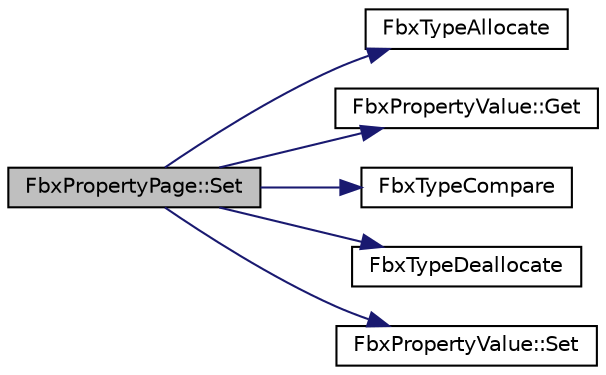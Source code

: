 digraph "FbxPropertyPage::Set"
{
  edge [fontname="Helvetica",fontsize="10",labelfontname="Helvetica",labelfontsize="10"];
  node [fontname="Helvetica",fontsize="10",shape=record];
  rankdir="LR";
  Node289 [label="FbxPropertyPage::Set",height=0.2,width=0.4,color="black", fillcolor="grey75", style="filled", fontcolor="black"];
  Node289 -> Node290 [color="midnightblue",fontsize="10",style="solid",fontname="Helvetica"];
  Node290 [label="FbxTypeAllocate",height=0.2,width=0.4,color="black", fillcolor="white", style="filled",URL="$fbxpropertytypes_8h.html#ad33146ee919dd42fa8825e184a960979"];
  Node289 -> Node291 [color="midnightblue",fontsize="10",style="solid",fontname="Helvetica"];
  Node291 [label="FbxPropertyValue::Get",height=0.2,width=0.4,color="black", fillcolor="white", style="filled",URL="$class_fbx_property_value.html#a3951cea8dd99842374a73df752825d76"];
  Node289 -> Node292 [color="midnightblue",fontsize="10",style="solid",fontname="Helvetica"];
  Node292 [label="FbxTypeCompare",height=0.2,width=0.4,color="black", fillcolor="white", style="filled",URL="$fbxpropertytypes_8h.html#a42e03ce549d7946a64cf9d8e2dda9e91"];
  Node289 -> Node293 [color="midnightblue",fontsize="10",style="solid",fontname="Helvetica"];
  Node293 [label="FbxTypeDeallocate",height=0.2,width=0.4,color="black", fillcolor="white", style="filled",URL="$fbxpropertytypes_8h.html#a21e43301a039aa1410240d0f7c8534b3"];
  Node289 -> Node294 [color="midnightblue",fontsize="10",style="solid",fontname="Helvetica"];
  Node294 [label="FbxPropertyValue::Set",height=0.2,width=0.4,color="black", fillcolor="white", style="filled",URL="$class_fbx_property_value.html#a619bc0993f915fced412d4c78c739769"];
}
